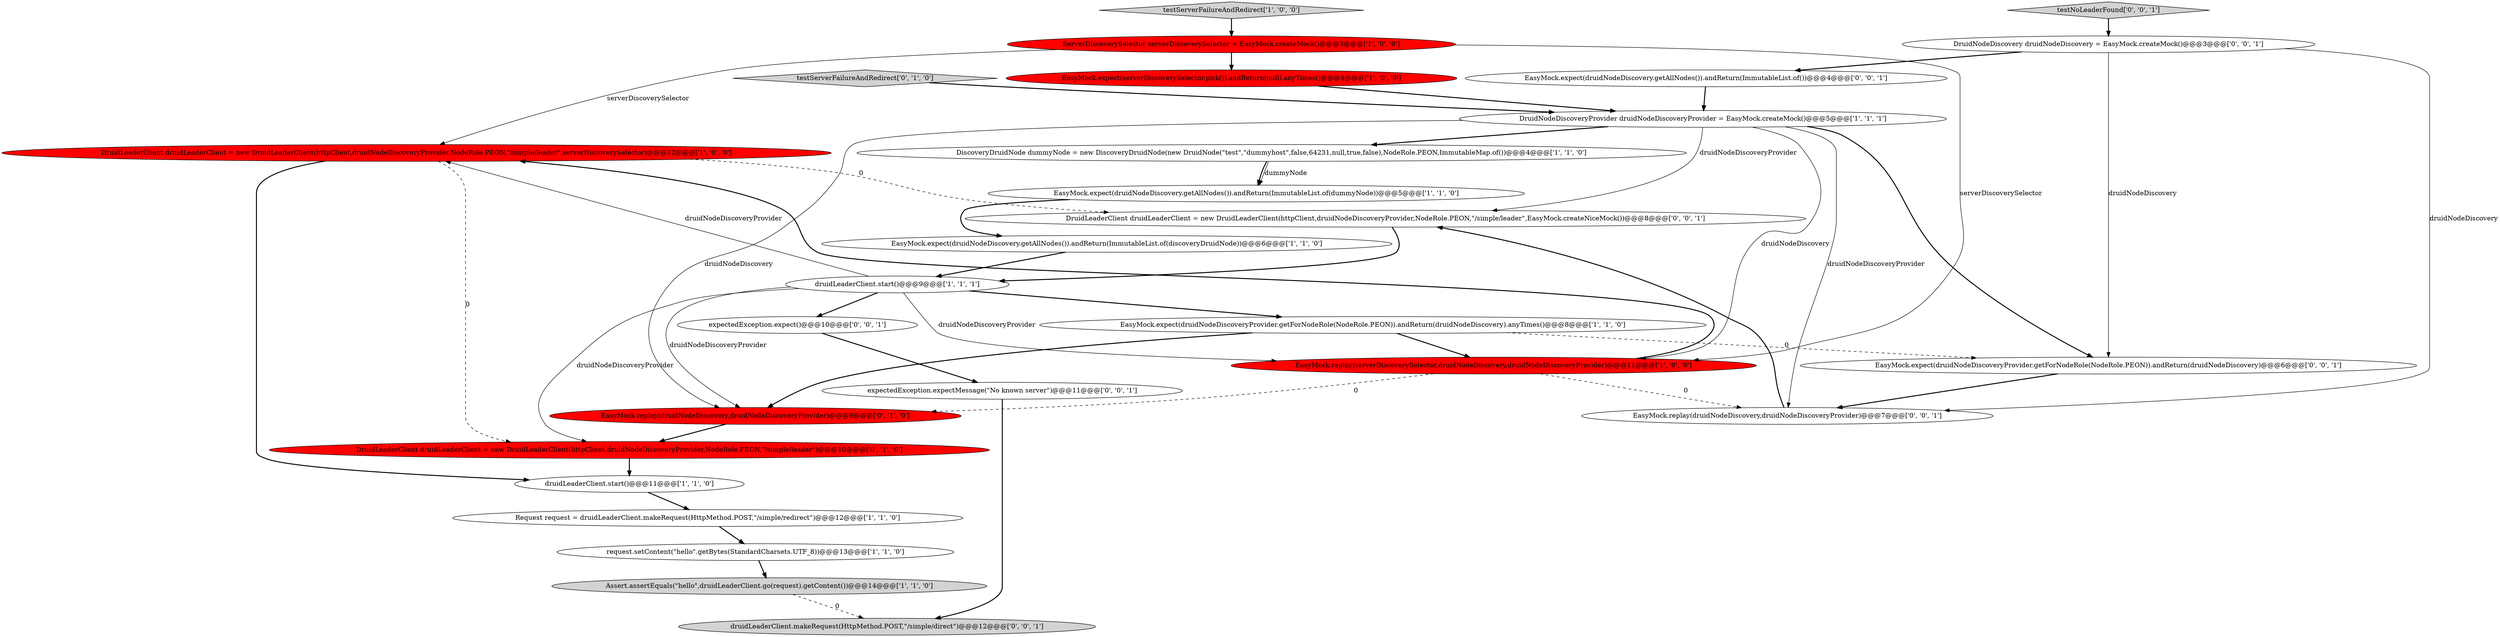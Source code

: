 digraph {
9 [style = filled, label = "DruidLeaderClient druidLeaderClient = new DruidLeaderClient(httpClient,druidNodeDiscoveryProvider,NodeRole.PEON,\"/simple/leader\",serverDiscoverySelector)@@@12@@@['1', '0', '0']", fillcolor = red, shape = ellipse image = "AAA1AAABBB1BBB"];
7 [style = filled, label = "DiscoveryDruidNode dummyNode = new DiscoveryDruidNode(new DruidNode(\"test\",\"dummyhost\",false,64231,null,true,false),NodeRole.PEON,ImmutableMap.of())@@@4@@@['1', '1', '0']", fillcolor = white, shape = ellipse image = "AAA0AAABBB1BBB"];
12 [style = filled, label = "EasyMock.expect(druidNodeDiscoveryProvider.getForNodeRole(NodeRole.PEON)).andReturn(druidNodeDiscovery).anyTimes()@@@8@@@['1', '1', '0']", fillcolor = white, shape = ellipse image = "AAA0AAABBB1BBB"];
1 [style = filled, label = "Assert.assertEquals(\"hello\",druidLeaderClient.go(request).getContent())@@@14@@@['1', '1', '0']", fillcolor = lightgray, shape = ellipse image = "AAA0AAABBB1BBB"];
5 [style = filled, label = "EasyMock.expect(druidNodeDiscovery.getAllNodes()).andReturn(ImmutableList.of(discoveryDruidNode))@@@6@@@['1', '1', '0']", fillcolor = white, shape = ellipse image = "AAA0AAABBB1BBB"];
23 [style = filled, label = "DruidLeaderClient druidLeaderClient = new DruidLeaderClient(httpClient,druidNodeDiscoveryProvider,NodeRole.PEON,\"/simple/leader\",EasyMock.createNiceMock())@@@8@@@['0', '0', '1']", fillcolor = white, shape = ellipse image = "AAA0AAABBB3BBB"];
11 [style = filled, label = "druidLeaderClient.start()@@@11@@@['1', '1', '0']", fillcolor = white, shape = ellipse image = "AAA0AAABBB1BBB"];
24 [style = filled, label = "expectedException.expectMessage(\"No known server\")@@@11@@@['0', '0', '1']", fillcolor = white, shape = ellipse image = "AAA0AAABBB3BBB"];
0 [style = filled, label = "EasyMock.expect(serverDiscoverySelector.pick()).andReturn(null).anyTimes()@@@4@@@['1', '0', '0']", fillcolor = red, shape = ellipse image = "AAA1AAABBB1BBB"];
8 [style = filled, label = "EasyMock.expect(druidNodeDiscovery.getAllNodes()).andReturn(ImmutableList.of(dummyNode))@@@5@@@['1', '1', '0']", fillcolor = white, shape = ellipse image = "AAA0AAABBB1BBB"];
13 [style = filled, label = "testServerFailureAndRedirect['1', '0', '0']", fillcolor = lightgray, shape = diamond image = "AAA0AAABBB1BBB"];
6 [style = filled, label = "EasyMock.replay(serverDiscoverySelector,druidNodeDiscovery,druidNodeDiscoveryProvider)@@@11@@@['1', '0', '0']", fillcolor = red, shape = ellipse image = "AAA1AAABBB1BBB"];
2 [style = filled, label = "druidLeaderClient.start()@@@9@@@['1', '1', '1']", fillcolor = white, shape = ellipse image = "AAA0AAABBB1BBB"];
17 [style = filled, label = "EasyMock.replay(druidNodeDiscovery,druidNodeDiscoveryProvider)@@@9@@@['0', '1', '0']", fillcolor = red, shape = ellipse image = "AAA1AAABBB2BBB"];
3 [style = filled, label = "DruidNodeDiscoveryProvider druidNodeDiscoveryProvider = EasyMock.createMock()@@@5@@@['1', '1', '1']", fillcolor = white, shape = ellipse image = "AAA0AAABBB1BBB"];
10 [style = filled, label = "Request request = druidLeaderClient.makeRequest(HttpMethod.POST,\"/simple/redirect\")@@@12@@@['1', '1', '0']", fillcolor = white, shape = ellipse image = "AAA0AAABBB1BBB"];
25 [style = filled, label = "druidLeaderClient.makeRequest(HttpMethod.POST,\"/simple/direct\")@@@12@@@['0', '0', '1']", fillcolor = lightgray, shape = ellipse image = "AAA0AAABBB3BBB"];
14 [style = filled, label = "request.setContent(\"hello\".getBytes(StandardCharsets.UTF_8))@@@13@@@['1', '1', '0']", fillcolor = white, shape = ellipse image = "AAA0AAABBB1BBB"];
21 [style = filled, label = "EasyMock.expect(druidNodeDiscovery.getAllNodes()).andReturn(ImmutableList.of())@@@4@@@['0', '0', '1']", fillcolor = white, shape = ellipse image = "AAA0AAABBB3BBB"];
4 [style = filled, label = "ServerDiscoverySelector serverDiscoverySelector = EasyMock.createMock()@@@3@@@['1', '0', '0']", fillcolor = red, shape = ellipse image = "AAA1AAABBB1BBB"];
26 [style = filled, label = "testNoLeaderFound['0', '0', '1']", fillcolor = lightgray, shape = diamond image = "AAA0AAABBB3BBB"];
19 [style = filled, label = "EasyMock.replay(druidNodeDiscovery,druidNodeDiscoveryProvider)@@@7@@@['0', '0', '1']", fillcolor = white, shape = ellipse image = "AAA0AAABBB3BBB"];
22 [style = filled, label = "expectedException.expect()@@@10@@@['0', '0', '1']", fillcolor = white, shape = ellipse image = "AAA0AAABBB3BBB"];
16 [style = filled, label = "testServerFailureAndRedirect['0', '1', '0']", fillcolor = lightgray, shape = diamond image = "AAA0AAABBB2BBB"];
15 [style = filled, label = "DruidLeaderClient druidLeaderClient = new DruidLeaderClient(httpClient,druidNodeDiscoveryProvider,NodeRole.PEON,\"/simple/leader\")@@@10@@@['0', '1', '0']", fillcolor = red, shape = ellipse image = "AAA1AAABBB2BBB"];
18 [style = filled, label = "DruidNodeDiscovery druidNodeDiscovery = EasyMock.createMock()@@@3@@@['0', '0', '1']", fillcolor = white, shape = ellipse image = "AAA0AAABBB3BBB"];
20 [style = filled, label = "EasyMock.expect(druidNodeDiscoveryProvider.getForNodeRole(NodeRole.PEON)).andReturn(druidNodeDiscovery)@@@6@@@['0', '0', '1']", fillcolor = white, shape = ellipse image = "AAA0AAABBB3BBB"];
0->3 [style = bold, label=""];
16->3 [style = bold, label=""];
3->23 [style = solid, label="druidNodeDiscoveryProvider"];
9->11 [style = bold, label=""];
12->20 [style = dashed, label="0"];
10->14 [style = bold, label=""];
18->19 [style = solid, label="druidNodeDiscovery"];
12->17 [style = bold, label=""];
2->9 [style = solid, label="druidNodeDiscoveryProvider"];
2->15 [style = solid, label="druidNodeDiscoveryProvider"];
18->20 [style = solid, label="druidNodeDiscovery"];
6->17 [style = dashed, label="0"];
7->8 [style = bold, label=""];
12->6 [style = bold, label=""];
4->6 [style = solid, label="serverDiscoverySelector"];
3->19 [style = solid, label="druidNodeDiscoveryProvider"];
9->23 [style = dashed, label="0"];
14->1 [style = bold, label=""];
2->12 [style = bold, label=""];
4->0 [style = bold, label=""];
2->17 [style = solid, label="druidNodeDiscoveryProvider"];
5->2 [style = bold, label=""];
3->20 [style = bold, label=""];
4->9 [style = solid, label="serverDiscoverySelector"];
15->11 [style = bold, label=""];
8->5 [style = bold, label=""];
3->7 [style = bold, label=""];
9->15 [style = dashed, label="0"];
11->10 [style = bold, label=""];
24->25 [style = bold, label=""];
19->23 [style = bold, label=""];
3->17 [style = solid, label="druidNodeDiscovery"];
6->19 [style = dashed, label="0"];
17->15 [style = bold, label=""];
7->8 [style = solid, label="dummyNode"];
23->2 [style = bold, label=""];
18->21 [style = bold, label=""];
22->24 [style = bold, label=""];
6->9 [style = bold, label=""];
2->22 [style = bold, label=""];
20->19 [style = bold, label=""];
1->25 [style = dashed, label="0"];
3->6 [style = solid, label="druidNodeDiscovery"];
2->6 [style = solid, label="druidNodeDiscoveryProvider"];
21->3 [style = bold, label=""];
26->18 [style = bold, label=""];
13->4 [style = bold, label=""];
}
